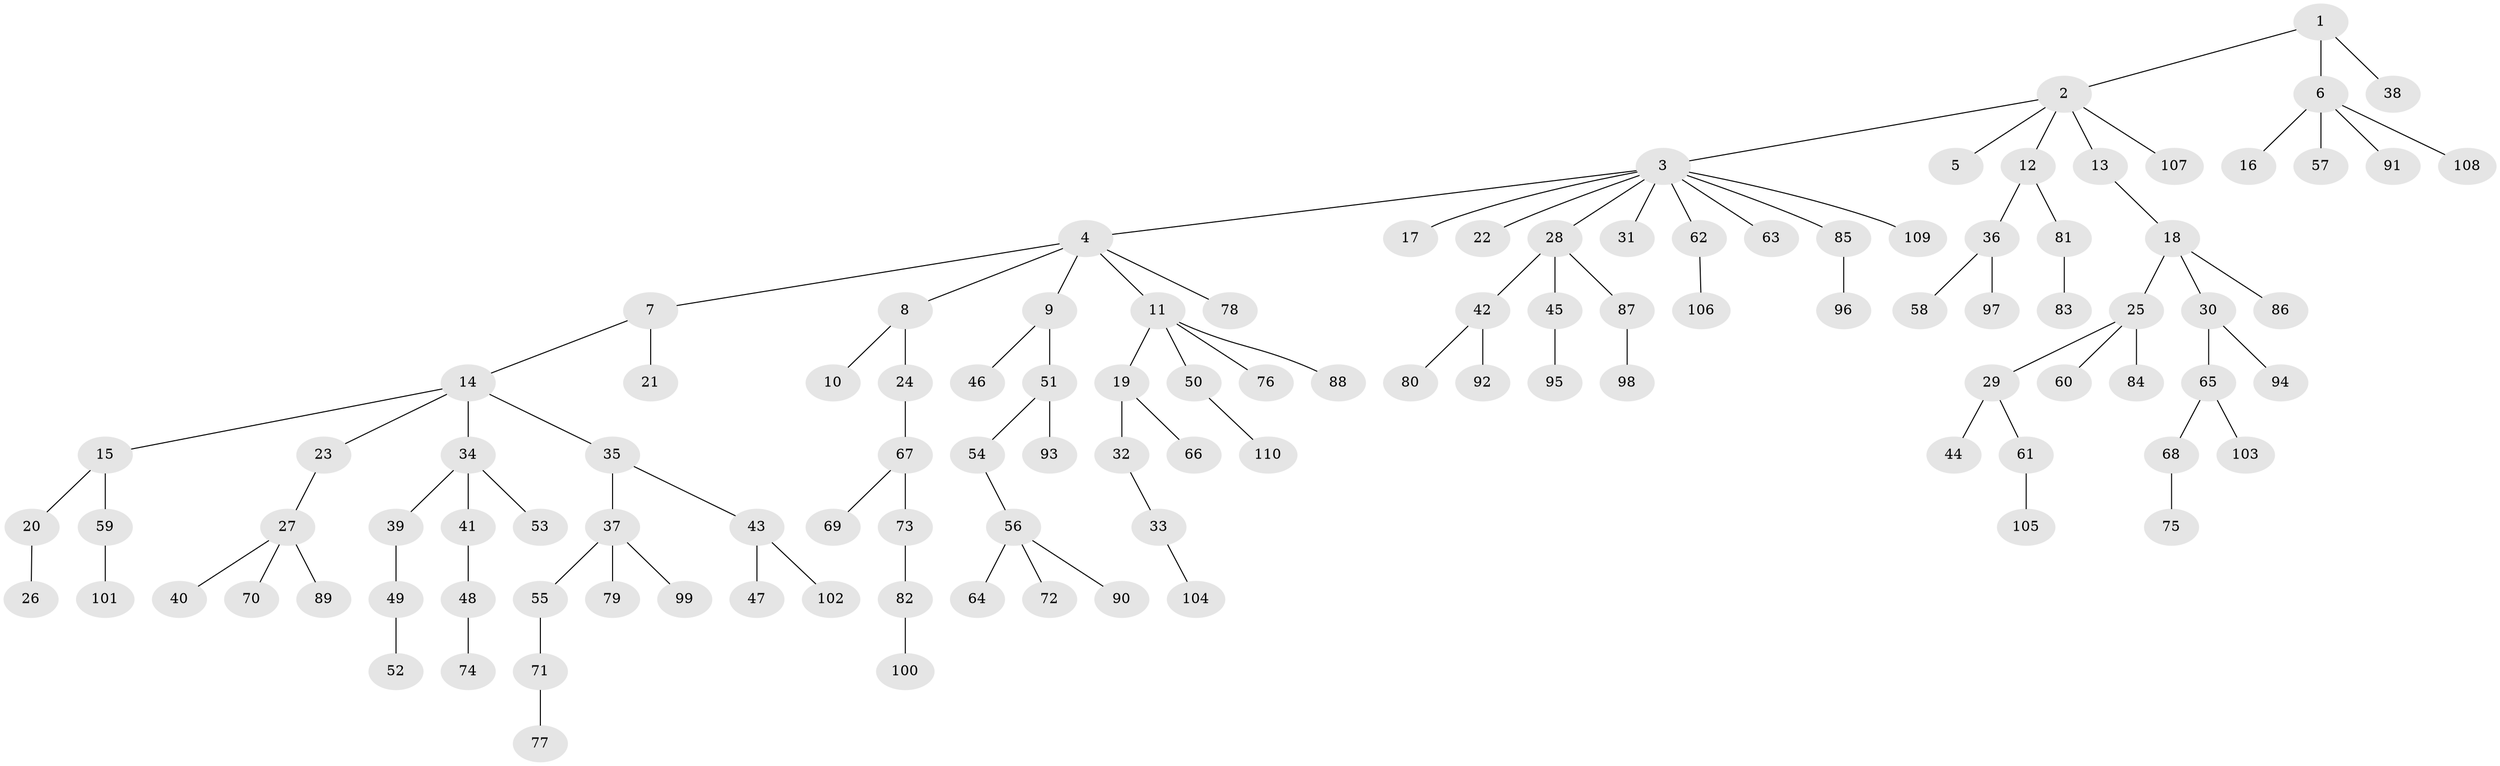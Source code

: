 // coarse degree distribution, {1: 0.8181818181818182, 4: 0.06818181818181818, 2: 0.09090909090909091, 30: 0.022727272727272728}
// Generated by graph-tools (version 1.1) at 2025/56/03/04/25 21:56:31]
// undirected, 110 vertices, 109 edges
graph export_dot {
graph [start="1"]
  node [color=gray90,style=filled];
  1;
  2;
  3;
  4;
  5;
  6;
  7;
  8;
  9;
  10;
  11;
  12;
  13;
  14;
  15;
  16;
  17;
  18;
  19;
  20;
  21;
  22;
  23;
  24;
  25;
  26;
  27;
  28;
  29;
  30;
  31;
  32;
  33;
  34;
  35;
  36;
  37;
  38;
  39;
  40;
  41;
  42;
  43;
  44;
  45;
  46;
  47;
  48;
  49;
  50;
  51;
  52;
  53;
  54;
  55;
  56;
  57;
  58;
  59;
  60;
  61;
  62;
  63;
  64;
  65;
  66;
  67;
  68;
  69;
  70;
  71;
  72;
  73;
  74;
  75;
  76;
  77;
  78;
  79;
  80;
  81;
  82;
  83;
  84;
  85;
  86;
  87;
  88;
  89;
  90;
  91;
  92;
  93;
  94;
  95;
  96;
  97;
  98;
  99;
  100;
  101;
  102;
  103;
  104;
  105;
  106;
  107;
  108;
  109;
  110;
  1 -- 2;
  1 -- 6;
  1 -- 38;
  2 -- 3;
  2 -- 5;
  2 -- 12;
  2 -- 13;
  2 -- 107;
  3 -- 4;
  3 -- 17;
  3 -- 22;
  3 -- 28;
  3 -- 31;
  3 -- 62;
  3 -- 63;
  3 -- 85;
  3 -- 109;
  4 -- 7;
  4 -- 8;
  4 -- 9;
  4 -- 11;
  4 -- 78;
  6 -- 16;
  6 -- 57;
  6 -- 91;
  6 -- 108;
  7 -- 14;
  7 -- 21;
  8 -- 10;
  8 -- 24;
  9 -- 46;
  9 -- 51;
  11 -- 19;
  11 -- 50;
  11 -- 76;
  11 -- 88;
  12 -- 36;
  12 -- 81;
  13 -- 18;
  14 -- 15;
  14 -- 23;
  14 -- 34;
  14 -- 35;
  15 -- 20;
  15 -- 59;
  18 -- 25;
  18 -- 30;
  18 -- 86;
  19 -- 32;
  19 -- 66;
  20 -- 26;
  23 -- 27;
  24 -- 67;
  25 -- 29;
  25 -- 60;
  25 -- 84;
  27 -- 40;
  27 -- 70;
  27 -- 89;
  28 -- 42;
  28 -- 45;
  28 -- 87;
  29 -- 44;
  29 -- 61;
  30 -- 65;
  30 -- 94;
  32 -- 33;
  33 -- 104;
  34 -- 39;
  34 -- 41;
  34 -- 53;
  35 -- 37;
  35 -- 43;
  36 -- 58;
  36 -- 97;
  37 -- 55;
  37 -- 79;
  37 -- 99;
  39 -- 49;
  41 -- 48;
  42 -- 80;
  42 -- 92;
  43 -- 47;
  43 -- 102;
  45 -- 95;
  48 -- 74;
  49 -- 52;
  50 -- 110;
  51 -- 54;
  51 -- 93;
  54 -- 56;
  55 -- 71;
  56 -- 64;
  56 -- 72;
  56 -- 90;
  59 -- 101;
  61 -- 105;
  62 -- 106;
  65 -- 68;
  65 -- 103;
  67 -- 69;
  67 -- 73;
  68 -- 75;
  71 -- 77;
  73 -- 82;
  81 -- 83;
  82 -- 100;
  85 -- 96;
  87 -- 98;
}
